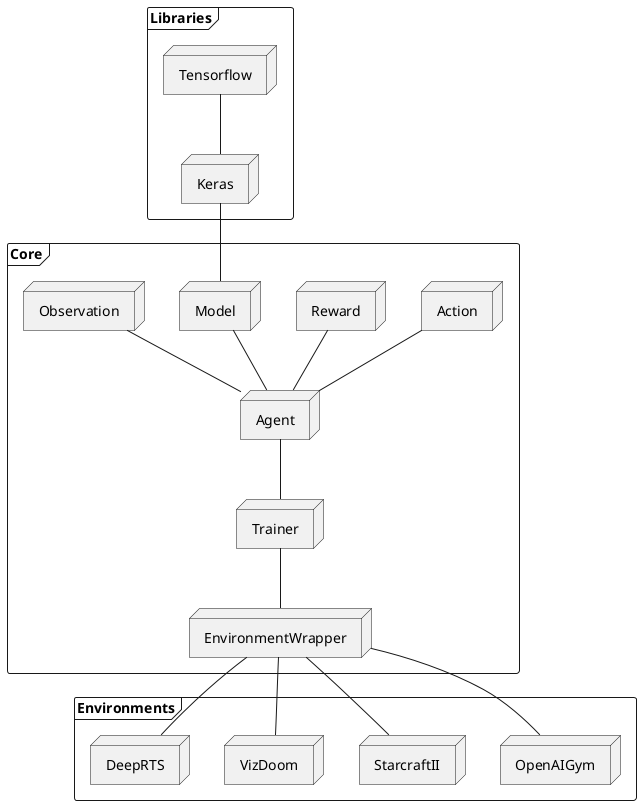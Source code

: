 @startuml
' Allow elements from other diagrams to be mixed here.
' In this case I mix "frame" from class diagram and "node" from deployment diagram.
allow_mixing

' Agent part.
frame Core {
	node Agent
	node Observation
	node Reward
	node Model
	node Action
	node EnvironmentWrapper
    node Trainer
}

' Environment Part
frame Environments {
	node OpenAIGym
    node StarcraftII
    node VizDoom
    node DeepRTS
}

frame Libraries {
    node Keras
    node Tensorflow
}

' Connections between nodes
Agent -up- Observation
Keras -up- Tensorflow 
Model -up- Keras
Agent -up- Model
Agent -up- Reward
Agent -up- Action
Agent -down- Trainer 
Trainer -down- EnvironmentWrapper
EnvironmentWrapper -down- OpenAIGym 
EnvironmentWrapper -down- StarcraftII 
EnvironmentWrapper -down- VizDoom 
EnvironmentWrapper -down- DeepRTS 

@enduml
